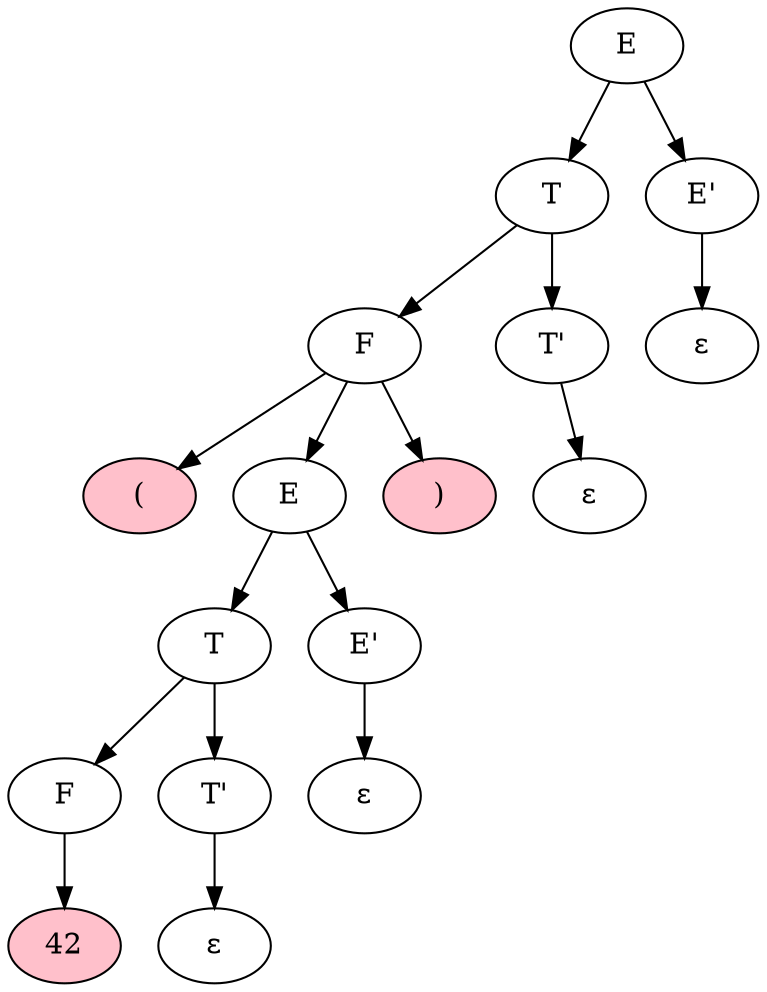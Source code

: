 digraph parseTree {
	v0 [label="E"];
	v1 [label="T"];
	v2 [label="F"];
	v3 [label="(" ; style=filled; fillcolor=pink];
	v4 [label="E"];
	v5 [label="T"];
	v6 [label="F"];
	v7 [label="42" ; style=filled; fillcolor=pink];
	v6 -> v7
	v8 [label="T'"];
	v9 [label="ε"];
	v8 -> v9
	v5 -> v6
	v5 -> v8
	v10 [label="E'"];
	v11 [label="ε"];
	v10 -> v11
	v4 -> v5
	v4 -> v10
	v12 [label=")" ; style=filled; fillcolor=pink];
	v2 -> v3
	v2 -> v4
	v2 -> v12
	v13 [label="T'"];
	v14 [label="ε"];
	v13 -> v14
	v1 -> v2
	v1 -> v13
	v15 [label="E'"];
	v16 [label="ε"];
	v15 -> v16
	v0 -> v1
	v0 -> v15
}

